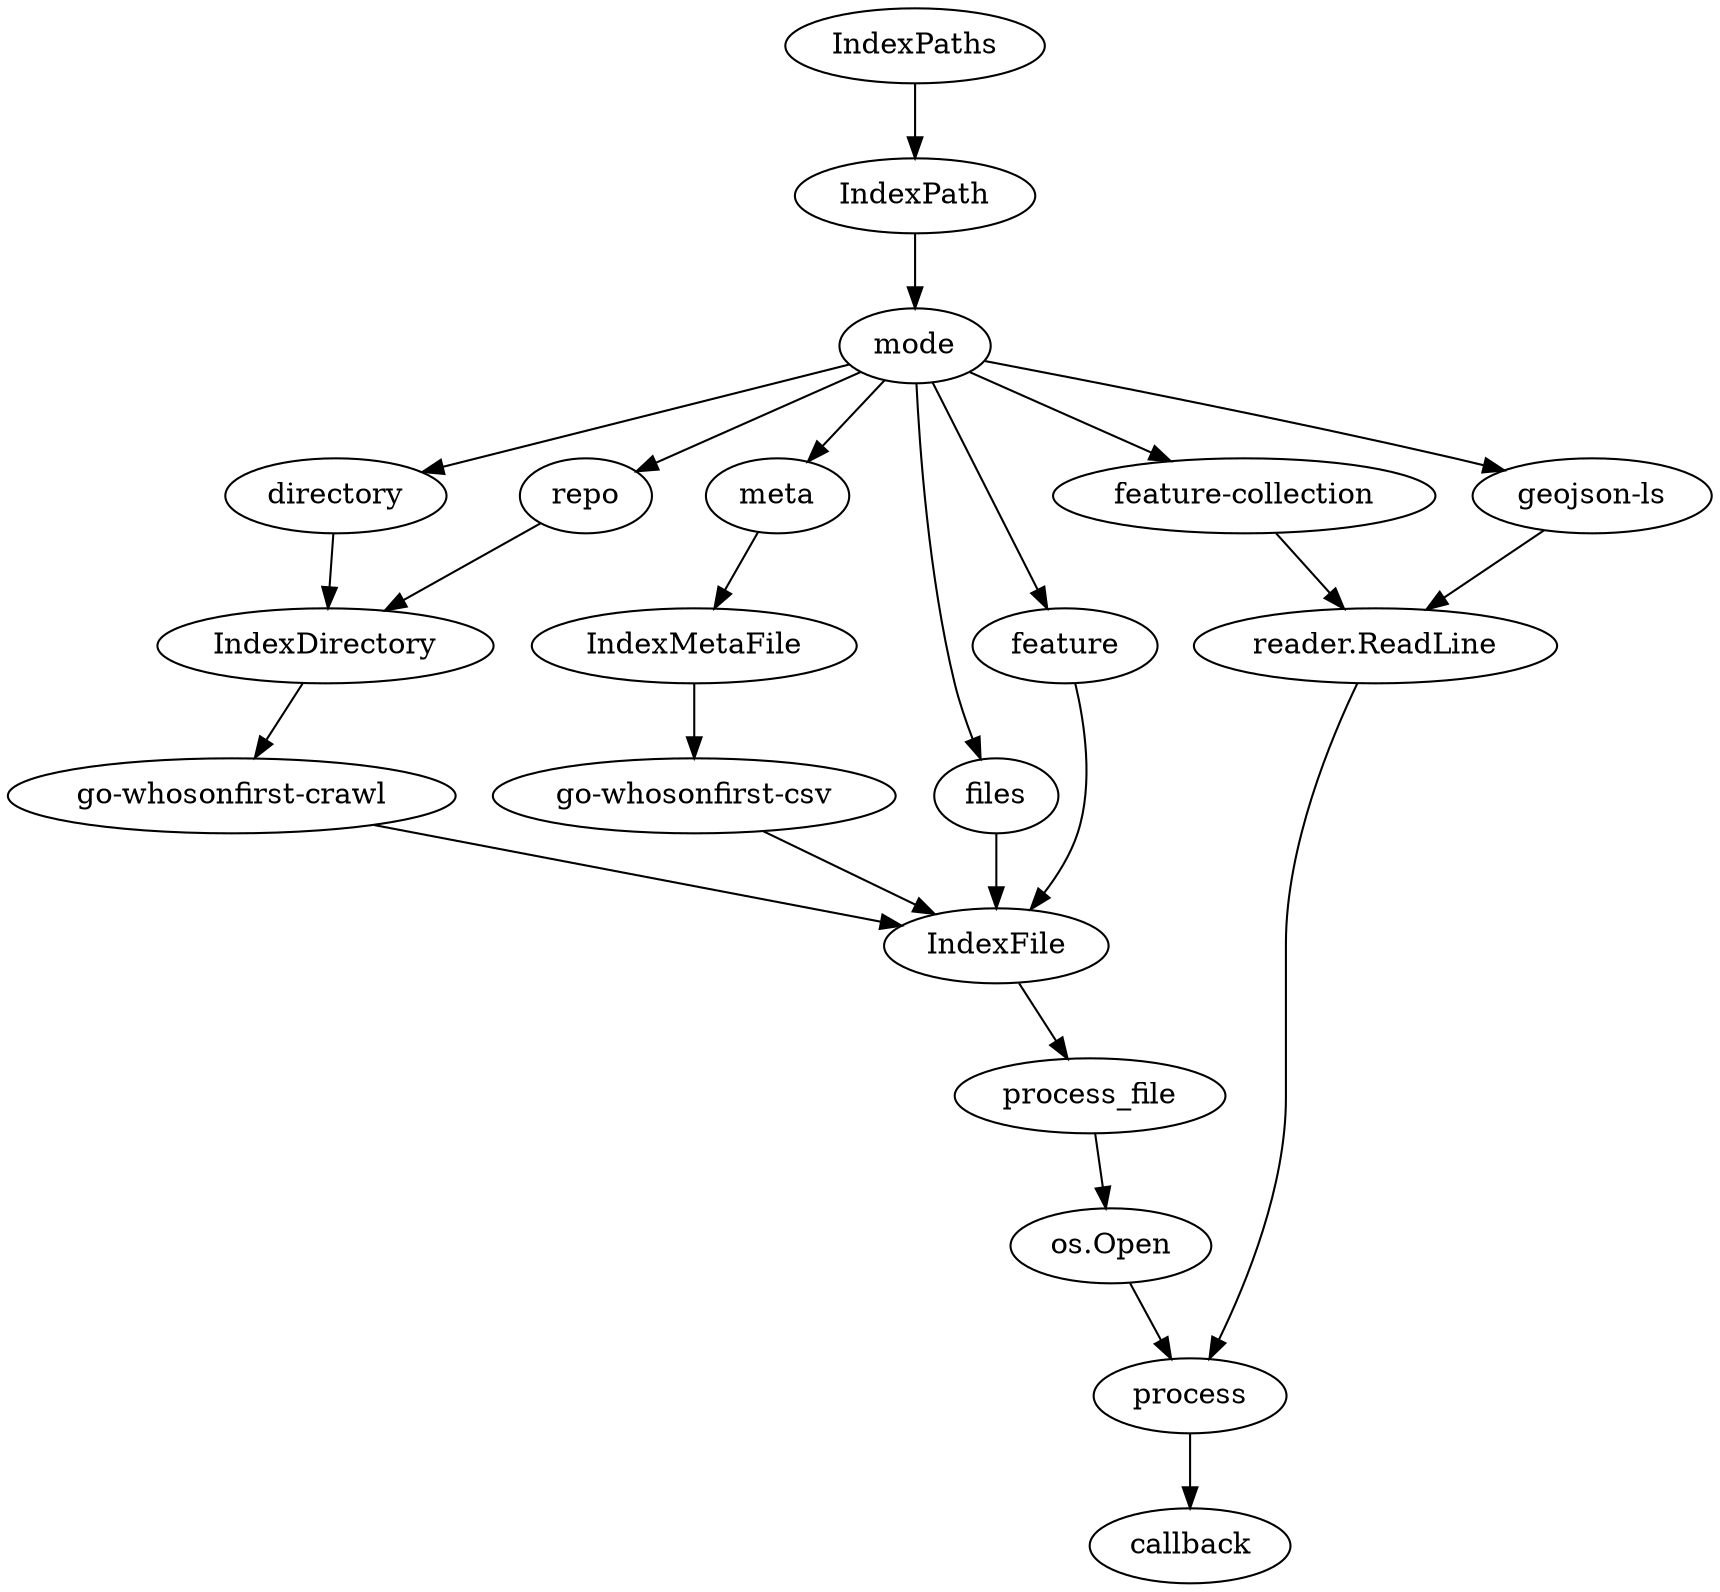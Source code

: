 digraph index {
	IndexPaths -> IndexPath;
	IndexPath -> mode;
	mode -> directory;
	mode -> repo;
	mode -> meta;
	mode -> files;
	mode -> feature;
	feature -> IndexFile;
	mode -> "feature-collection";
	mode -> "geojson-ls";
	"geojson-ls" -> "reader.ReadLine";
	"feature-collection" -> "reader.ReadLine";
	"reader.ReadLine" -> process;
	files -> IndexFile;
	meta -> IndexMetaFile;
	IndexMetaFile -> "go-whosonfirst-csv";
	"go-whosonfirst-csv" -> IndexFile;
	repo -> IndexDirectory;
	directory -> IndexDirectory;
	IndexDirectory -> "go-whosonfirst-crawl";
	"go-whosonfirst-crawl" -> IndexFile;
	IndexFile -> process_file;
	process_file -> "os.Open";
	"os.Open" -> process;
	process -> callback;
}
